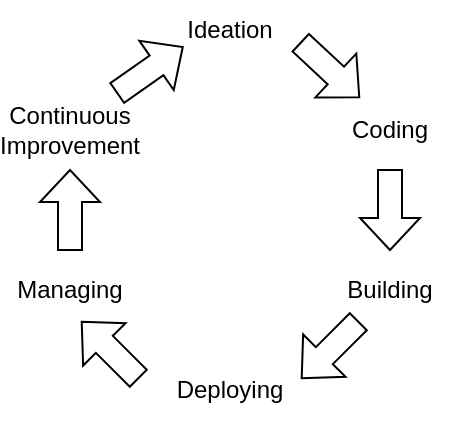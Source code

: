 <mxfile>
    <diagram id="dyjVXaPDsQNev71SG8Rx" name="Page-1">
        <mxGraphModel dx="564" dy="570" grid="1" gridSize="10" guides="1" tooltips="1" connect="1" arrows="1" fold="1" page="1" pageScale="1" pageWidth="850" pageHeight="1100" math="0" shadow="0">
            <root>
                <mxCell id="0"/>
                <mxCell id="1" parent="0"/>
                <mxCell id="2" value="Ideation" style="text;html=1;strokeColor=none;fillColor=none;align=center;verticalAlign=middle;whiteSpace=wrap;rounded=0;" vertex="1" parent="1">
                    <mxGeometry x="250" y="230" width="60" height="30" as="geometry"/>
                </mxCell>
                <mxCell id="3" value="Building" style="text;html=1;strokeColor=none;fillColor=none;align=center;verticalAlign=middle;whiteSpace=wrap;rounded=0;" vertex="1" parent="1">
                    <mxGeometry x="330" y="360" width="60" height="30" as="geometry"/>
                </mxCell>
                <mxCell id="4" value="Coding" style="text;html=1;strokeColor=none;fillColor=none;align=center;verticalAlign=middle;whiteSpace=wrap;rounded=0;" vertex="1" parent="1">
                    <mxGeometry x="330" y="280" width="60" height="30" as="geometry"/>
                </mxCell>
                <mxCell id="5" value="Deploying" style="text;html=1;strokeColor=none;fillColor=none;align=center;verticalAlign=middle;whiteSpace=wrap;rounded=0;" vertex="1" parent="1">
                    <mxGeometry x="250" y="410" width="60" height="30" as="geometry"/>
                </mxCell>
                <mxCell id="6" value="Managing" style="text;html=1;strokeColor=none;fillColor=none;align=center;verticalAlign=middle;whiteSpace=wrap;rounded=0;" vertex="1" parent="1">
                    <mxGeometry x="170" y="360" width="60" height="30" as="geometry"/>
                </mxCell>
                <mxCell id="7" value="Continuous&lt;br&gt;Improvement" style="text;html=1;strokeColor=none;fillColor=none;align=center;verticalAlign=middle;whiteSpace=wrap;rounded=0;" vertex="1" parent="1">
                    <mxGeometry x="170" y="280" width="60" height="30" as="geometry"/>
                </mxCell>
                <mxCell id="8" value="" style="shape=singleArrow;whiteSpace=wrap;html=1;arrowWidth=0.4;arrowSize=0.4;rotation=-35;" vertex="1" parent="1">
                    <mxGeometry x="220" y="250" width="40" height="30" as="geometry"/>
                </mxCell>
                <mxCell id="10" value="" style="shape=singleArrow;whiteSpace=wrap;html=1;arrowWidth=0.4;arrowSize=0.4;rotation=43;" vertex="1" parent="1">
                    <mxGeometry x="310" y="250" width="40" height="30" as="geometry"/>
                </mxCell>
                <mxCell id="11" value="" style="shape=singleArrow;whiteSpace=wrap;html=1;arrowWidth=0.4;arrowSize=0.4;rotation=90;" vertex="1" parent="1">
                    <mxGeometry x="340" y="320" width="40" height="30" as="geometry"/>
                </mxCell>
                <mxCell id="12" value="" style="shape=singleArrow;whiteSpace=wrap;html=1;arrowWidth=0.4;arrowSize=0.4;rotation=-90;" vertex="1" parent="1">
                    <mxGeometry x="180" y="320" width="40" height="30" as="geometry"/>
                </mxCell>
                <mxCell id="14" value="" style="shape=singleArrow;whiteSpace=wrap;html=1;arrowWidth=0.4;arrowSize=0.4;rotation=-225;" vertex="1" parent="1">
                    <mxGeometry x="310" y="390" width="40" height="30" as="geometry"/>
                </mxCell>
                <mxCell id="15" value="" style="shape=singleArrow;whiteSpace=wrap;html=1;arrowWidth=0.4;arrowSize=0.4;rotation=-135;" vertex="1" parent="1">
                    <mxGeometry x="200" y="390" width="40" height="30" as="geometry"/>
                </mxCell>
            </root>
        </mxGraphModel>
    </diagram>
</mxfile>

